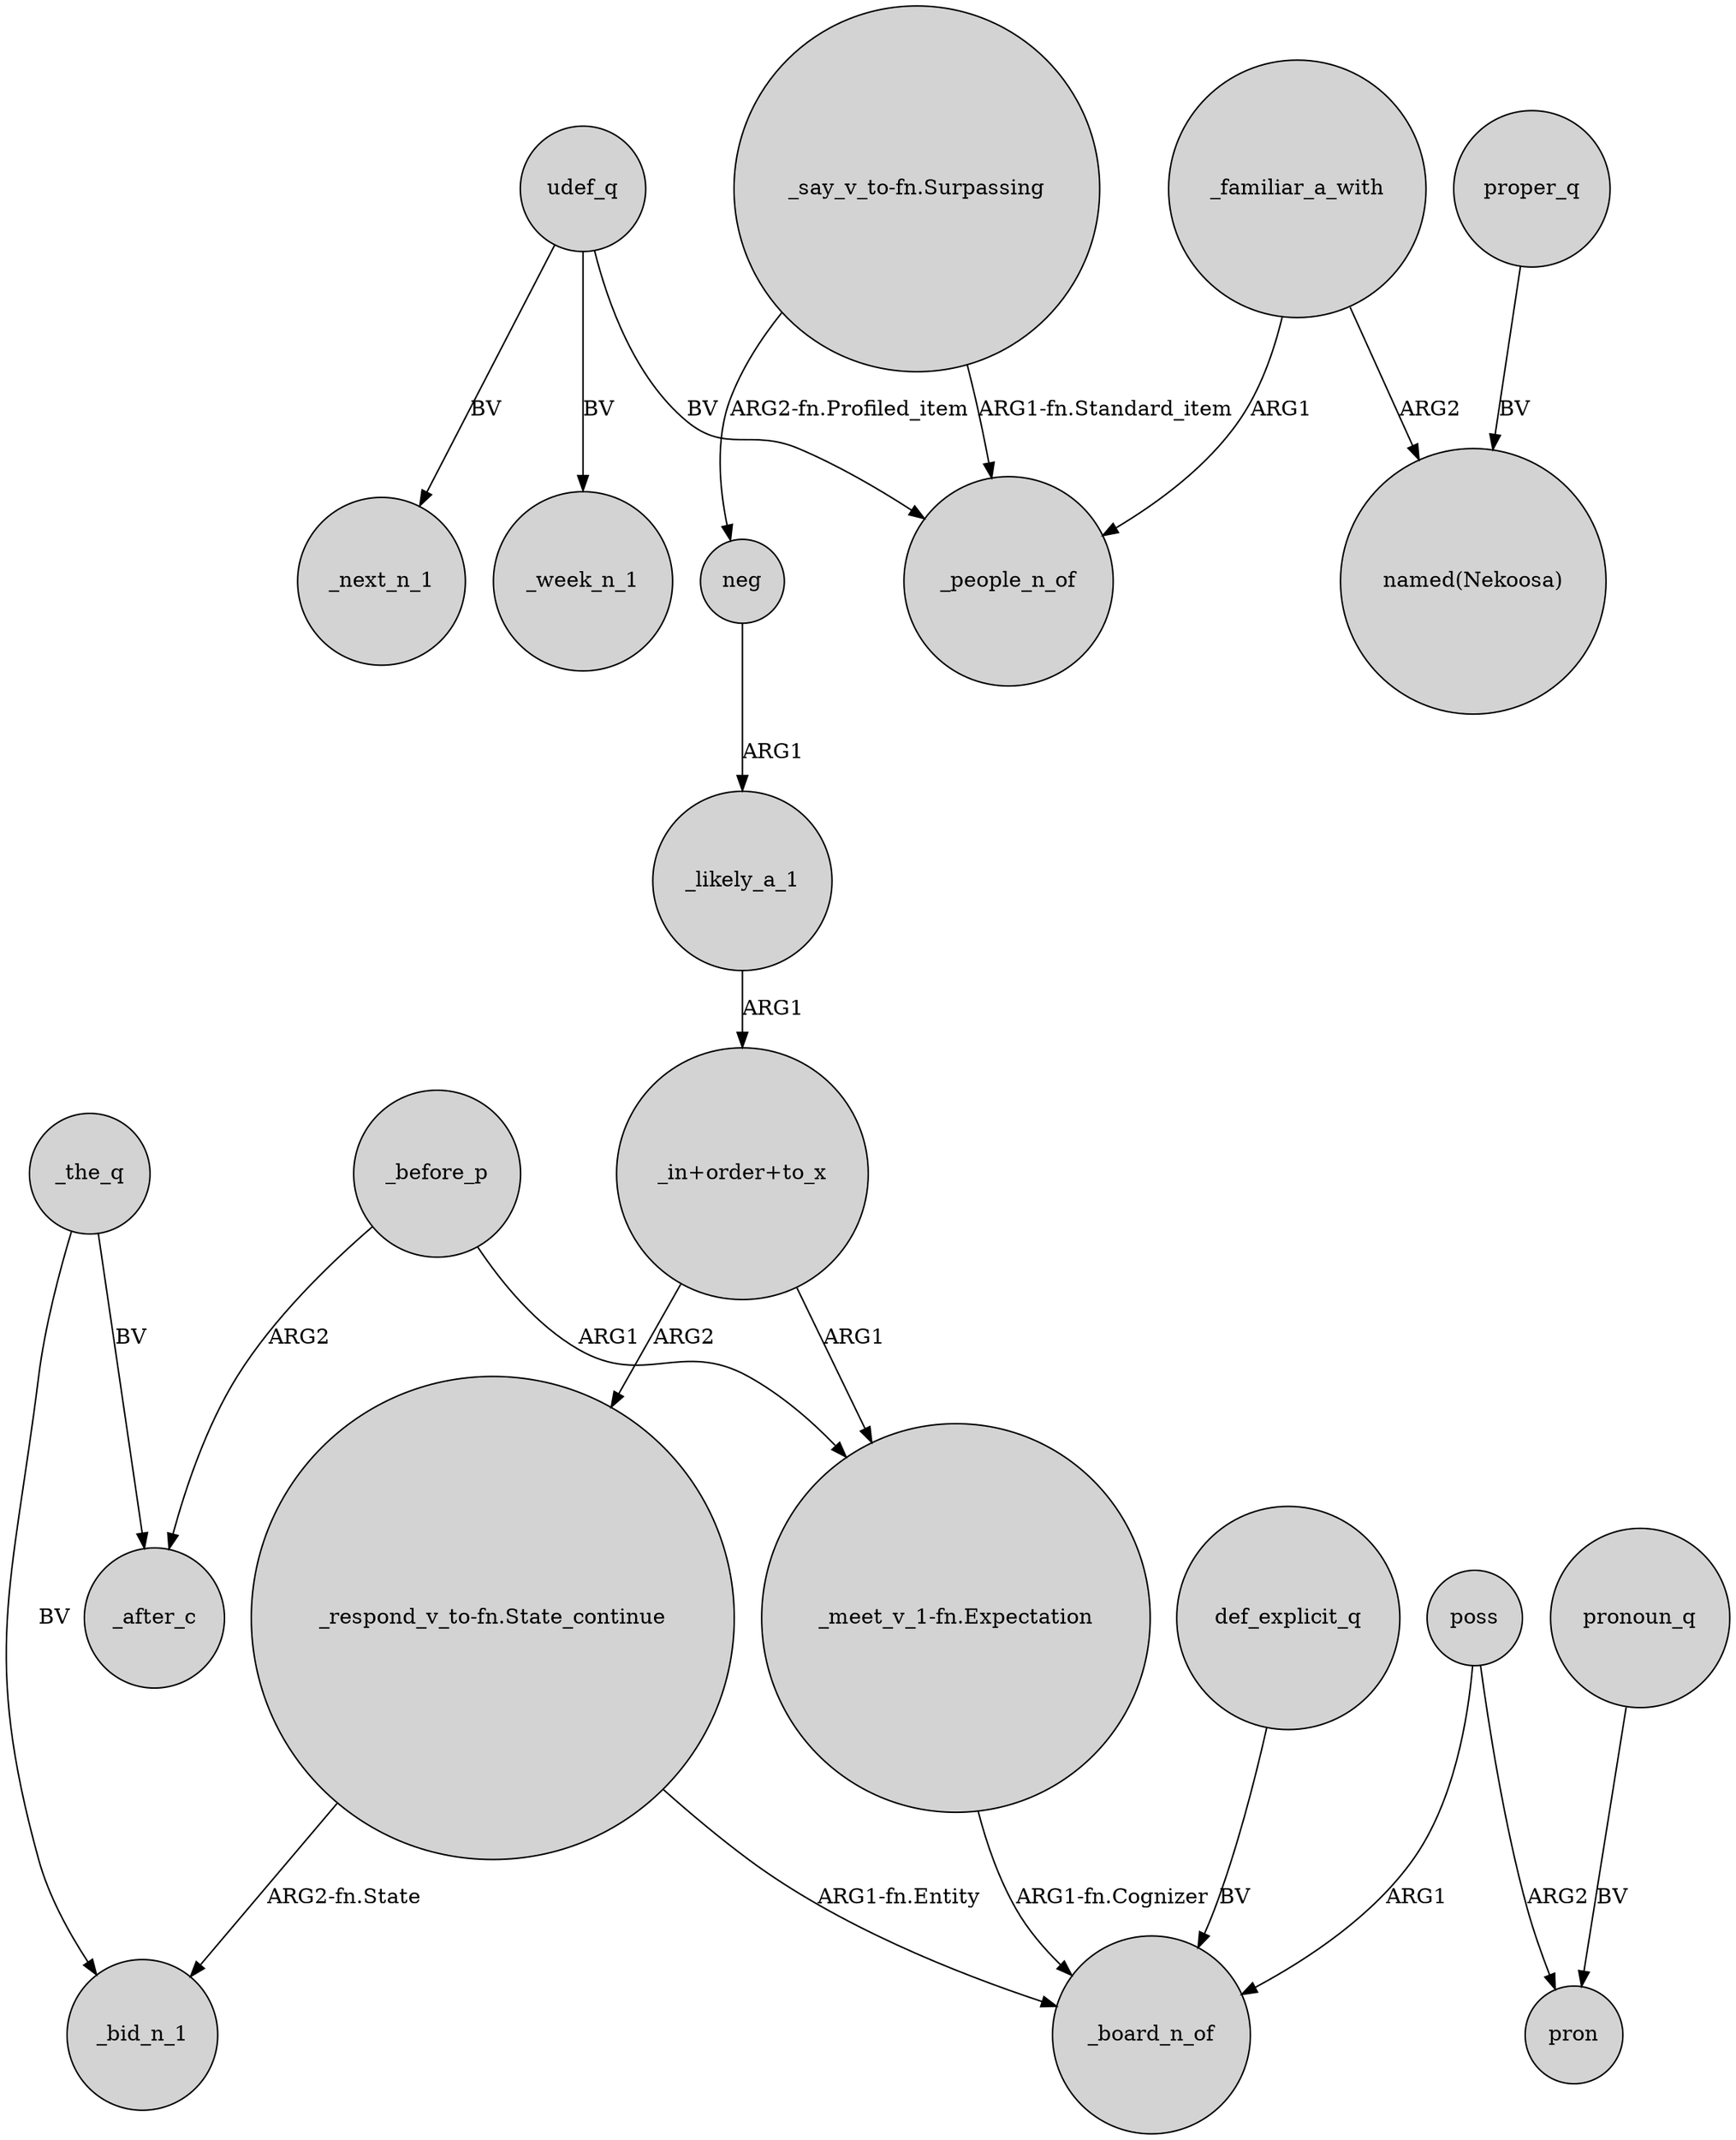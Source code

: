digraph {
	node [shape=circle style=filled]
	udef_q -> _people_n_of [label=BV]
	udef_q -> _next_n_1 [label=BV]
	"_respond_v_to-fn.State_continue" -> _bid_n_1 [label="ARG2-fn.State"]
	def_explicit_q -> _board_n_of [label=BV]
	_before_p -> _after_c [label=ARG2]
	"_say_v_to-fn.Surpassing" -> _people_n_of [label="ARG1-fn.Standard_item"]
	"_in+order+to_x" -> "_meet_v_1-fn.Expectation" [label=ARG1]
	_familiar_a_with -> "named(Nekoosa)" [label=ARG2]
	_the_q -> _after_c [label=BV]
	"_meet_v_1-fn.Expectation" -> _board_n_of [label="ARG1-fn.Cognizer"]
	"_in+order+to_x" -> "_respond_v_to-fn.State_continue" [label=ARG2]
	_likely_a_1 -> "_in+order+to_x" [label=ARG1]
	pronoun_q -> pron [label=BV]
	udef_q -> _week_n_1 [label=BV]
	poss -> pron [label=ARG2]
	neg -> _likely_a_1 [label=ARG1]
	poss -> _board_n_of [label=ARG1]
	"_respond_v_to-fn.State_continue" -> _board_n_of [label="ARG1-fn.Entity"]
	_the_q -> _bid_n_1 [label=BV]
	_familiar_a_with -> _people_n_of [label=ARG1]
	proper_q -> "named(Nekoosa)" [label=BV]
	_before_p -> "_meet_v_1-fn.Expectation" [label=ARG1]
	"_say_v_to-fn.Surpassing" -> neg [label="ARG2-fn.Profiled_item"]
}

